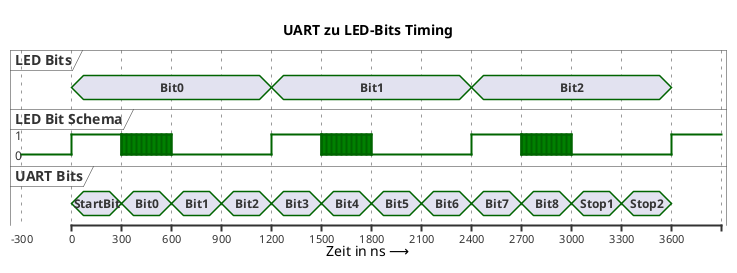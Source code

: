@startuml
concise "LED Bits" as led
robust "LED Bit Schema" as uart
concise "UART Bits" as ub
uart has 1,0
Title UART zu LED-Bits Timing
caption Zeit in ns ⟶

@-300
uart is 0
ub is {hidden}
led is {hidden}
' Bit1
@000
led is "Bit0"
uart is 1
ub is StartBit
@300
uart is {0,1}#Green
ub is "Bit0"
@600
uart is 0
ub is "Bit1"
@900
ub is "Bit2"
' Bit 2
@1200
led is "Bit1"
uart is 1
ub is "Bit3"
@1500
uart is {0,1} #Green
ub is "Bit4"
@1800
uart is 0
ub is "Bit5"
@2100
ub is "Bit6"
' Bit 3
@2400
led is "Bit2"
uart is 1
ub is "Bit7"
@2700
uart is {0,1} #Green
ub is "Bit8"
@3000
uart is 0
ub is "Stop1"
@3300
ub is "Stop2"
@3600
uart is 1
ub is {hidden}
led is {hidden}
@enduml